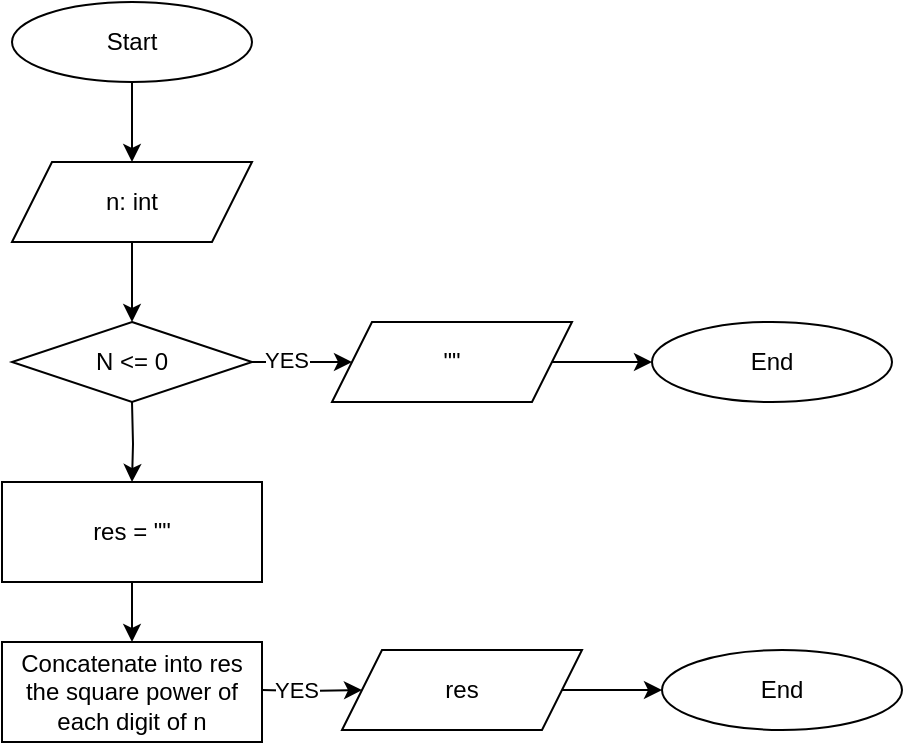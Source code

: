 <mxfile scale="1" border="0" version="24.8.6">
  <diagram name="Page-1" id="z9LAb5Ok6JyxKWv0N6qz">
    <mxGraphModel dx="989" dy="570" grid="1" gridSize="10" guides="1" tooltips="1" connect="1" arrows="1" fold="1" page="1" pageScale="1" pageWidth="850" pageHeight="1100" background="#ffffff" math="0" shadow="0">
      <root>
        <mxCell id="0" />
        <mxCell id="1" parent="0" />
        <mxCell id="IAnWaaNqXIJdnMADpOCD-1" value="Start" style="ellipse;whiteSpace=wrap;html=1;" vertex="1" parent="1">
          <mxGeometry x="560" y="40" width="120" height="40" as="geometry" />
        </mxCell>
        <mxCell id="IAnWaaNqXIJdnMADpOCD-2" value="n: int" style="shape=parallelogram;perimeter=parallelogramPerimeter;whiteSpace=wrap;html=1;fixedSize=1;" vertex="1" parent="1">
          <mxGeometry x="560" y="120" width="120" height="40" as="geometry" />
        </mxCell>
        <mxCell id="IAnWaaNqXIJdnMADpOCD-3" value="" style="edgeStyle=orthogonalEdgeStyle;rounded=0;orthogonalLoop=1;jettySize=auto;html=1;entryX=0.5;entryY=0;entryDx=0;entryDy=0;exitX=0.5;exitY=1;exitDx=0;exitDy=0;" edge="1" parent="1" source="IAnWaaNqXIJdnMADpOCD-1" target="IAnWaaNqXIJdnMADpOCD-2">
          <mxGeometry relative="1" as="geometry">
            <mxPoint x="410" y="170" as="targetPoint" />
            <mxPoint x="410" y="110" as="sourcePoint" />
          </mxGeometry>
        </mxCell>
        <mxCell id="IAnWaaNqXIJdnMADpOCD-4" value="N &amp;lt;= 0" style="rhombus;whiteSpace=wrap;html=1;" vertex="1" parent="1">
          <mxGeometry x="560" y="200" width="120" height="40" as="geometry" />
        </mxCell>
        <mxCell id="IAnWaaNqXIJdnMADpOCD-5" value="&quot;&quot;" style="shape=parallelogram;perimeter=parallelogramPerimeter;whiteSpace=wrap;html=1;fixedSize=1;" vertex="1" parent="1">
          <mxGeometry x="720" y="200" width="120" height="40" as="geometry" />
        </mxCell>
        <mxCell id="IAnWaaNqXIJdnMADpOCD-6" value="End" style="ellipse;whiteSpace=wrap;html=1;" vertex="1" parent="1">
          <mxGeometry x="880" y="200" width="120" height="40" as="geometry" />
        </mxCell>
        <mxCell id="IAnWaaNqXIJdnMADpOCD-7" value="" style="edgeStyle=orthogonalEdgeStyle;rounded=0;orthogonalLoop=1;jettySize=auto;html=1;entryX=0;entryY=0.5;entryDx=0;entryDy=0;exitX=1;exitY=0.5;exitDx=0;exitDy=0;" edge="1" parent="1" source="IAnWaaNqXIJdnMADpOCD-4" target="IAnWaaNqXIJdnMADpOCD-5">
          <mxGeometry relative="1" as="geometry">
            <mxPoint x="630" y="130" as="targetPoint" />
            <mxPoint x="630" y="90" as="sourcePoint" />
          </mxGeometry>
        </mxCell>
        <mxCell id="IAnWaaNqXIJdnMADpOCD-10" value="YES" style="edgeLabel;html=1;align=center;verticalAlign=middle;resizable=0;points=[];" vertex="1" connectable="0" parent="IAnWaaNqXIJdnMADpOCD-7">
          <mxGeometry x="-0.339" y="1" relative="1" as="geometry">
            <mxPoint as="offset" />
          </mxGeometry>
        </mxCell>
        <mxCell id="IAnWaaNqXIJdnMADpOCD-8" value="" style="edgeStyle=orthogonalEdgeStyle;rounded=0;orthogonalLoop=1;jettySize=auto;html=1;entryX=0.5;entryY=0;entryDx=0;entryDy=0;exitX=0.5;exitY=1;exitDx=0;exitDy=0;" edge="1" parent="1" source="IAnWaaNqXIJdnMADpOCD-2" target="IAnWaaNqXIJdnMADpOCD-4">
          <mxGeometry relative="1" as="geometry">
            <mxPoint x="740" y="230" as="targetPoint" />
            <mxPoint x="690" y="230" as="sourcePoint" />
          </mxGeometry>
        </mxCell>
        <mxCell id="IAnWaaNqXIJdnMADpOCD-9" value="" style="edgeStyle=orthogonalEdgeStyle;rounded=0;orthogonalLoop=1;jettySize=auto;html=1;entryX=0;entryY=0.5;entryDx=0;entryDy=0;exitX=1;exitY=0.5;exitDx=0;exitDy=0;" edge="1" parent="1" source="IAnWaaNqXIJdnMADpOCD-5" target="IAnWaaNqXIJdnMADpOCD-6">
          <mxGeometry relative="1" as="geometry">
            <mxPoint x="630" y="210" as="targetPoint" />
            <mxPoint x="630" y="170" as="sourcePoint" />
          </mxGeometry>
        </mxCell>
        <mxCell id="IAnWaaNqXIJdnMADpOCD-11" value="res = &quot;&quot;" style="rounded=0;whiteSpace=wrap;html=1;" vertex="1" parent="1">
          <mxGeometry x="555" y="280" width="130" height="50" as="geometry" />
        </mxCell>
        <mxCell id="IAnWaaNqXIJdnMADpOCD-16" value="res" style="shape=parallelogram;perimeter=parallelogramPerimeter;whiteSpace=wrap;html=1;fixedSize=1;" vertex="1" parent="1">
          <mxGeometry x="725" y="364" width="120" height="40" as="geometry" />
        </mxCell>
        <mxCell id="IAnWaaNqXIJdnMADpOCD-17" value="End" style="ellipse;whiteSpace=wrap;html=1;" vertex="1" parent="1">
          <mxGeometry x="885" y="364" width="120" height="40" as="geometry" />
        </mxCell>
        <mxCell id="IAnWaaNqXIJdnMADpOCD-18" value="" style="edgeStyle=orthogonalEdgeStyle;rounded=0;orthogonalLoop=1;jettySize=auto;html=1;entryX=0;entryY=0.5;entryDx=0;entryDy=0;exitX=1;exitY=0.5;exitDx=0;exitDy=0;" edge="1" parent="1" target="IAnWaaNqXIJdnMADpOCD-16">
          <mxGeometry relative="1" as="geometry">
            <mxPoint x="635" y="294" as="targetPoint" />
            <mxPoint x="685" y="384" as="sourcePoint" />
          </mxGeometry>
        </mxCell>
        <mxCell id="IAnWaaNqXIJdnMADpOCD-19" value="YES" style="edgeLabel;html=1;align=center;verticalAlign=middle;resizable=0;points=[];" vertex="1" connectable="0" parent="IAnWaaNqXIJdnMADpOCD-18">
          <mxGeometry x="-0.339" y="1" relative="1" as="geometry">
            <mxPoint as="offset" />
          </mxGeometry>
        </mxCell>
        <mxCell id="IAnWaaNqXIJdnMADpOCD-20" value="" style="edgeStyle=orthogonalEdgeStyle;rounded=0;orthogonalLoop=1;jettySize=auto;html=1;entryX=0;entryY=0.5;entryDx=0;entryDy=0;exitX=1;exitY=0.5;exitDx=0;exitDy=0;" edge="1" parent="1" source="IAnWaaNqXIJdnMADpOCD-16" target="IAnWaaNqXIJdnMADpOCD-17">
          <mxGeometry relative="1" as="geometry">
            <mxPoint x="635" y="374" as="targetPoint" />
            <mxPoint x="635" y="334" as="sourcePoint" />
          </mxGeometry>
        </mxCell>
        <mxCell id="IAnWaaNqXIJdnMADpOCD-24" value="" style="edgeStyle=orthogonalEdgeStyle;rounded=0;orthogonalLoop=1;jettySize=auto;html=1;entryX=0.5;entryY=0;entryDx=0;entryDy=0;" edge="1" parent="1" target="IAnWaaNqXIJdnMADpOCD-11">
          <mxGeometry relative="1" as="geometry">
            <mxPoint x="630" y="210" as="targetPoint" />
            <mxPoint x="620" y="240" as="sourcePoint" />
          </mxGeometry>
        </mxCell>
        <mxCell id="IAnWaaNqXIJdnMADpOCD-31" value="Concatenate into res the square power of each digit of n" style="rounded=0;whiteSpace=wrap;html=1;" vertex="1" parent="1">
          <mxGeometry x="555" y="360" width="130" height="50" as="geometry" />
        </mxCell>
        <mxCell id="IAnWaaNqXIJdnMADpOCD-33" value="" style="edgeStyle=orthogonalEdgeStyle;rounded=0;orthogonalLoop=1;jettySize=auto;html=1;entryX=0.5;entryY=0;entryDx=0;entryDy=0;" edge="1" parent="1" target="IAnWaaNqXIJdnMADpOCD-31">
          <mxGeometry relative="1" as="geometry">
            <mxPoint x="630" y="290" as="targetPoint" />
            <mxPoint x="620" y="330" as="sourcePoint" />
          </mxGeometry>
        </mxCell>
      </root>
    </mxGraphModel>
  </diagram>
</mxfile>
